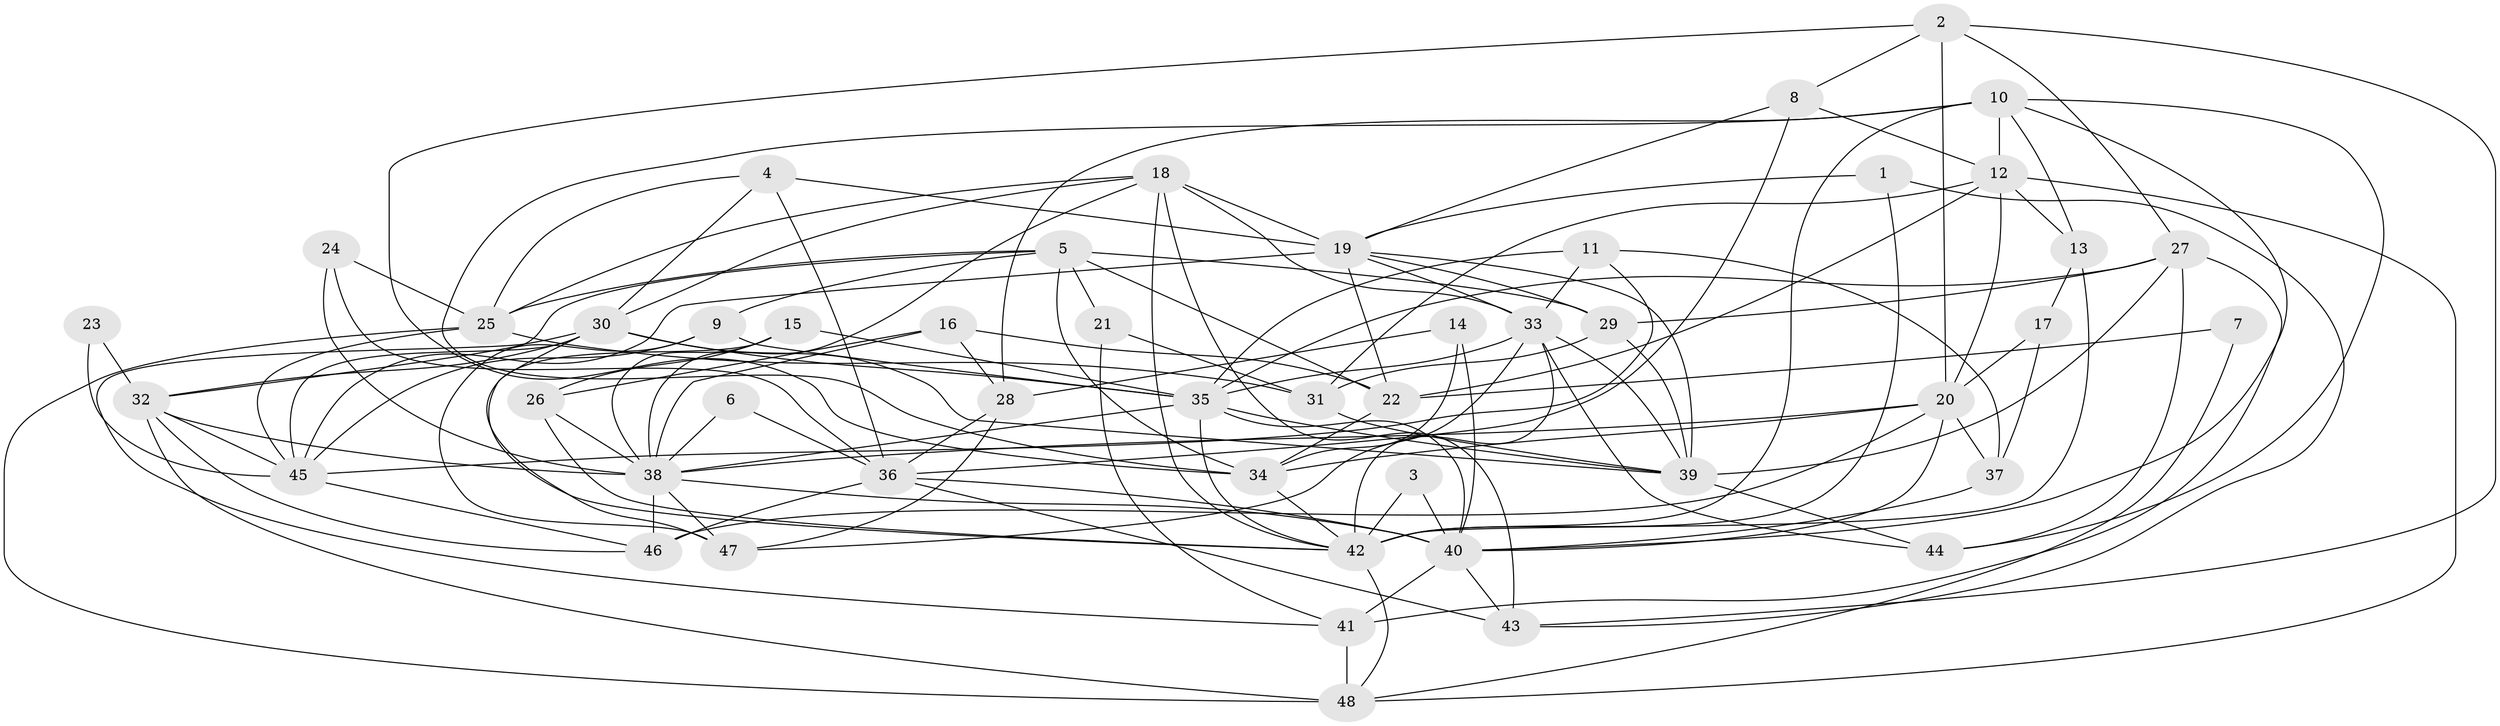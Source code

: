 // original degree distribution, {3: 0.28421052631578947, 4: 0.2631578947368421, 2: 0.12631578947368421, 5: 0.16842105263157894, 7: 0.031578947368421054, 6: 0.11578947368421053, 8: 0.010526315789473684}
// Generated by graph-tools (version 1.1) at 2025/26/03/09/25 03:26:19]
// undirected, 48 vertices, 135 edges
graph export_dot {
graph [start="1"]
  node [color=gray90,style=filled];
  1;
  2;
  3;
  4;
  5;
  6;
  7;
  8;
  9;
  10;
  11;
  12;
  13;
  14;
  15;
  16;
  17;
  18;
  19;
  20;
  21;
  22;
  23;
  24;
  25;
  26;
  27;
  28;
  29;
  30;
  31;
  32;
  33;
  34;
  35;
  36;
  37;
  38;
  39;
  40;
  41;
  42;
  43;
  44;
  45;
  46;
  47;
  48;
  1 -- 19 [weight=1.0];
  1 -- 42 [weight=1.0];
  1 -- 43 [weight=1.0];
  2 -- 8 [weight=1.0];
  2 -- 20 [weight=1.0];
  2 -- 27 [weight=1.0];
  2 -- 34 [weight=1.0];
  2 -- 43 [weight=1.0];
  3 -- 40 [weight=1.0];
  3 -- 42 [weight=1.0];
  4 -- 19 [weight=1.0];
  4 -- 25 [weight=1.0];
  4 -- 30 [weight=1.0];
  4 -- 36 [weight=1.0];
  5 -- 9 [weight=2.0];
  5 -- 21 [weight=1.0];
  5 -- 22 [weight=1.0];
  5 -- 25 [weight=1.0];
  5 -- 29 [weight=1.0];
  5 -- 32 [weight=1.0];
  5 -- 34 [weight=1.0];
  6 -- 36 [weight=1.0];
  6 -- 38 [weight=1.0];
  7 -- 22 [weight=1.0];
  7 -- 48 [weight=1.0];
  8 -- 12 [weight=1.0];
  8 -- 19 [weight=1.0];
  8 -- 36 [weight=1.0];
  9 -- 35 [weight=1.0];
  9 -- 45 [weight=1.0];
  9 -- 47 [weight=1.0];
  10 -- 12 [weight=1.0];
  10 -- 13 [weight=1.0];
  10 -- 28 [weight=1.0];
  10 -- 34 [weight=1.0];
  10 -- 40 [weight=1.0];
  10 -- 42 [weight=1.0];
  10 -- 44 [weight=1.0];
  11 -- 33 [weight=1.0];
  11 -- 35 [weight=1.0];
  11 -- 37 [weight=1.0];
  11 -- 45 [weight=1.0];
  12 -- 13 [weight=1.0];
  12 -- 20 [weight=1.0];
  12 -- 22 [weight=1.0];
  12 -- 31 [weight=2.0];
  12 -- 48 [weight=1.0];
  13 -- 17 [weight=1.0];
  13 -- 42 [weight=1.0];
  14 -- 28 [weight=1.0];
  14 -- 34 [weight=1.0];
  14 -- 40 [weight=1.0];
  15 -- 26 [weight=1.0];
  15 -- 35 [weight=1.0];
  15 -- 38 [weight=1.0];
  15 -- 47 [weight=1.0];
  16 -- 22 [weight=1.0];
  16 -- 26 [weight=1.0];
  16 -- 28 [weight=1.0];
  16 -- 38 [weight=1.0];
  17 -- 20 [weight=1.0];
  17 -- 37 [weight=1.0];
  18 -- 19 [weight=1.0];
  18 -- 25 [weight=1.0];
  18 -- 30 [weight=1.0];
  18 -- 33 [weight=1.0];
  18 -- 38 [weight=1.0];
  18 -- 42 [weight=1.0];
  18 -- 43 [weight=1.0];
  19 -- 22 [weight=1.0];
  19 -- 29 [weight=1.0];
  19 -- 33 [weight=1.0];
  19 -- 39 [weight=2.0];
  19 -- 45 [weight=1.0];
  20 -- 34 [weight=1.0];
  20 -- 37 [weight=1.0];
  20 -- 38 [weight=1.0];
  20 -- 40 [weight=1.0];
  20 -- 46 [weight=1.0];
  21 -- 31 [weight=1.0];
  21 -- 41 [weight=1.0];
  22 -- 34 [weight=1.0];
  23 -- 32 [weight=1.0];
  23 -- 45 [weight=1.0];
  24 -- 25 [weight=1.0];
  24 -- 36 [weight=1.0];
  24 -- 38 [weight=1.0];
  25 -- 31 [weight=1.0];
  25 -- 45 [weight=1.0];
  25 -- 48 [weight=1.0];
  26 -- 38 [weight=1.0];
  26 -- 42 [weight=1.0];
  27 -- 29 [weight=1.0];
  27 -- 35 [weight=1.0];
  27 -- 39 [weight=1.0];
  27 -- 41 [weight=2.0];
  27 -- 44 [weight=1.0];
  28 -- 36 [weight=1.0];
  28 -- 47 [weight=1.0];
  29 -- 31 [weight=1.0];
  29 -- 39 [weight=2.0];
  30 -- 32 [weight=1.0];
  30 -- 35 [weight=1.0];
  30 -- 39 [weight=1.0];
  30 -- 41 [weight=1.0];
  30 -- 42 [weight=1.0];
  30 -- 45 [weight=1.0];
  31 -- 39 [weight=1.0];
  32 -- 38 [weight=1.0];
  32 -- 45 [weight=1.0];
  32 -- 46 [weight=1.0];
  32 -- 48 [weight=1.0];
  33 -- 35 [weight=1.0];
  33 -- 39 [weight=1.0];
  33 -- 42 [weight=1.0];
  33 -- 44 [weight=1.0];
  33 -- 47 [weight=1.0];
  34 -- 42 [weight=1.0];
  35 -- 38 [weight=1.0];
  35 -- 39 [weight=1.0];
  35 -- 40 [weight=1.0];
  35 -- 42 [weight=1.0];
  36 -- 40 [weight=1.0];
  36 -- 43 [weight=1.0];
  36 -- 46 [weight=1.0];
  37 -- 40 [weight=1.0];
  38 -- 40 [weight=1.0];
  38 -- 46 [weight=2.0];
  38 -- 47 [weight=1.0];
  39 -- 44 [weight=1.0];
  40 -- 41 [weight=1.0];
  40 -- 43 [weight=1.0];
  41 -- 48 [weight=2.0];
  42 -- 48 [weight=1.0];
  45 -- 46 [weight=1.0];
}
